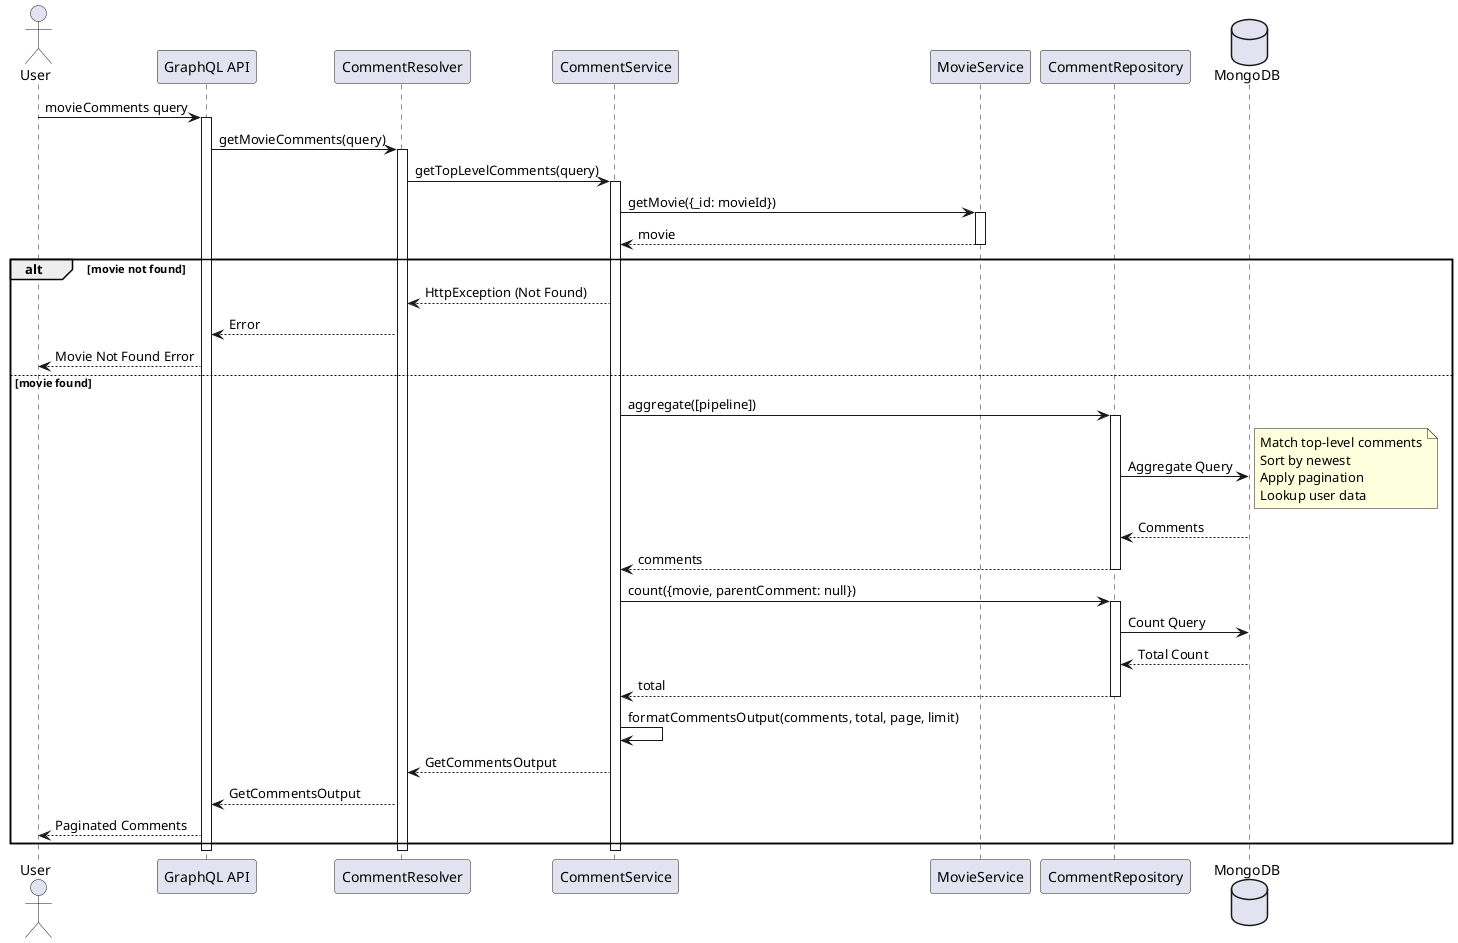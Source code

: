 @startuml Get Movie Comments Flow

actor User
participant "GraphQL API" as API
participant "CommentResolver" as Resolver
participant "CommentService" as Service
participant "MovieService" as MovieService
participant "CommentRepository" as Repository
database "MongoDB" as DB

User -> API: movieComments query
activate API

API -> Resolver: getMovieComments(query)
activate Resolver

Resolver -> Service: getTopLevelComments(query)
activate Service

Service -> MovieService: getMovie({_id: movieId})
activate MovieService
MovieService --> Service: movie
deactivate MovieService

alt movie not found
    Service --> Resolver: HttpException (Not Found)
    Resolver --> API: Error
    API --> User: Movie Not Found Error
else movie found
    Service -> Repository: aggregate([pipeline])
    activate Repository
    Repository -> DB: Aggregate Query
    note right: Match top-level comments\nSort by newest\nApply pagination\nLookup user data
    DB --> Repository: Comments
    Repository --> Service: comments
    deactivate Repository
    
    Service -> Repository: count({movie, parentComment: null})
    activate Repository
    Repository -> DB: Count Query
    DB --> Repository: Total Count
    Repository --> Service: total
    deactivate Repository
    
    Service -> Service: formatCommentsOutput(comments, total, page, limit)
    
    Service --> Resolver: GetCommentsOutput
    Resolver --> API: GetCommentsOutput
    API --> User: Paginated Comments
end

deactivate Service
deactivate Resolver
deactivate API

@enduml 
